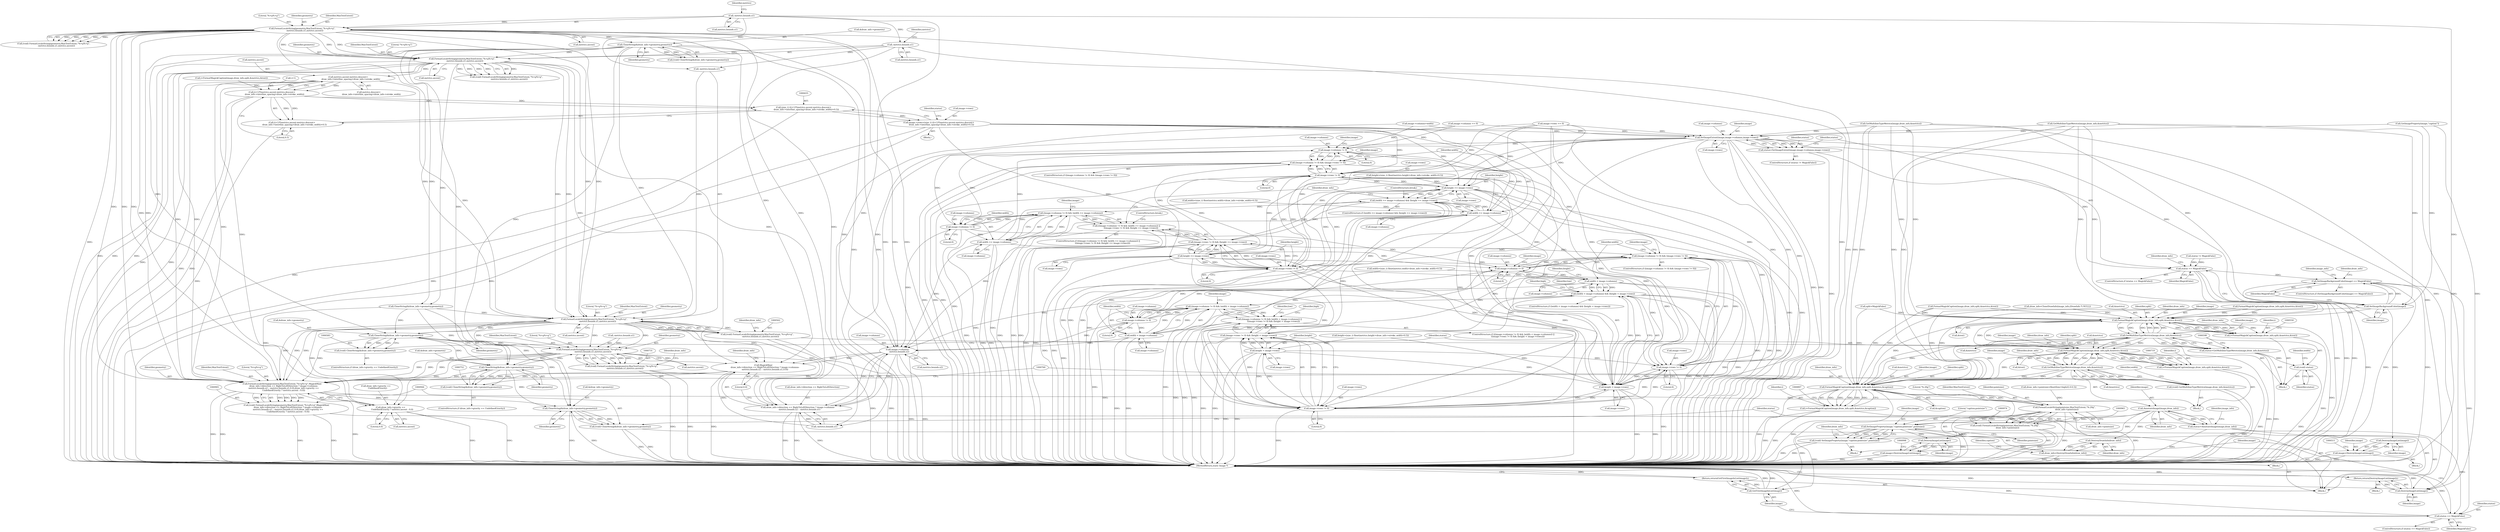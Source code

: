 digraph "0_ImageMagick_aeff00de228bc5a158c2a975ab47845d8a1db456@API" {
"1000441" [label="(Call,metrics.ascent-metrics.descent+\n        draw_info->interline_spacing+draw_info->stroke_width)"];
"1000396" [label="(Call,FormatLocaleString(geometry,MaxTextExtent,\"%+g%+g\",\n        -metrics.bounds.x1,metrics.ascent))"];
"1000326" [label="(Call,CloneString(&draw_info->geometry,geometry))"];
"1000305" [label="(Call,FormatLocaleString(geometry,MaxTextExtent,\"%+g%+g\",\n        -metrics.bounds.x1,metrics.ascent))"];
"1000309" [label="(Call,-metrics.bounds.x1)"];
"1000400" [label="(Call,-metrics.bounds.x1)"];
"1000437" [label="(Call,(i+1)*(metrics.ascent-metrics.descent+\n        draw_info->interline_spacing+draw_info->stroke_width))"];
"1000434" [label="(Call,(size_t) ((i+1)*(metrics.ascent-metrics.descent+\n        draw_info->interline_spacing+draw_info->stroke_width)+0.5))"];
"1000430" [label="(Call,image->rows=(size_t) ((i+1)*(metrics.ascent-metrics.descent+\n        draw_info->interline_spacing+draw_info->stroke_width)+0.5))"];
"1000463" [label="(Call,SetImageExtent(image,image->columns,image->rows))"];
"1000461" [label="(Call,status=SetImageExtent(image,image->columns,image->rows))"];
"1000472" [label="(Call,status == MagickFalse)"];
"1000490" [label="(Call,SetImageBackgroundColor(image) == MagickFalse)"];
"1000988" [label="(Call,status == MagickFalse)"];
"1000487" [label="(Call,DestroyImageList(image))"];
"1000486" [label="(Return,return(DestroyImageList(image));)"];
"1000491" [label="(Call,SetImageBackgroundColor(image))"];
"1000507" [label="(Call,DestroyImageList(image))"];
"1000505" [label="(Call,image=DestroyImageList(image))"];
"1000541" [label="(Call,FormatMagickCaption(image,draw_info,split,&metrics,&text))"];
"1000539" [label="(Call,i=FormatMagickCaption(image,draw_info,split,&metrics,&text))"];
"1000592" [label="(Call,GetMultilineTypeMetrics(image,draw_info,&metrics))"];
"1000590" [label="(Call,status=GetMultilineTypeMetrics(image,draw_info,&metrics))"];
"1000597" [label="(Call,(void) status)"];
"1000710" [label="(Call,FormatMagickCaption(image,draw_info,split,&metrics,&text))"];
"1000708" [label="(Call,i=FormatMagickCaption(image,draw_info,split,&metrics,&text))"];
"1000761" [label="(Call,GetMultilineTypeMetrics(image,draw_info,&metrics))"];
"1000759" [label="(Call,(void) GetMultilineTypeMetrics(image,draw_info,&metrics))"];
"1000888" [label="(Call,FormatMagickCaption(image,draw_info,split,&metrics,&caption))"];
"1000886" [label="(Call,i=FormatMagickCaption(image,draw_info,split,&metrics,&caption))"];
"1000953" [label="(Call,AnnotateImage(image,draw_info))"];
"1000951" [label="(Call,status=AnnotateImage(image,draw_info))"];
"1000975" [label="(Call,SetImageProperty(image,\"caption:pointsize\",pointsize))"];
"1000973" [label="(Call,(void) SetImageProperty(image,\"caption:pointsize\",pointsize))"];
"1000994" [label="(Call,DestroyImageList(image))"];
"1000992" [label="(Call,image=DestroyImageList(image))"];
"1001001" [label="(Call,GetFirstImageInList(image))"];
"1001000" [label="(Return,return(GetFirstImageInList(image));)"];
"1000981" [label="(Call,DestroyDrawInfo(draw_info))"];
"1000979" [label="(Call,draw_info=DestroyDrawInfo(draw_info))"];
"1000630" [label="(Call,image->columns != 0)"];
"1000629" [label="(Call,(image->columns != 0) && (image->rows != 0))"];
"1000795" [label="(Call,(image->columns != 0) && (image->rows != 0))"];
"1000643" [label="(Call,width >= image->columns)"];
"1000642" [label="(Call,(width >= image->columns) && (height >= image->rows))"];
"1000657" [label="(Call,(image->columns != 0) && (width >= image->columns))"];
"1000656" [label="(Call,((image->columns != 0) && (width >= image->columns)) ||\n              ((image->rows != 0) && (height >= image->rows)))"];
"1000668" [label="(Call,(image->rows != 0) && (height >= image->rows))"];
"1000796" [label="(Call,image->columns != 0)"];
"1000809" [label="(Call,width < image->columns)"];
"1000808" [label="(Call,(width < image->columns) && (height < image->rows))"];
"1000837" [label="(Call,(image->columns != 0) && (width < image->columns))"];
"1000836" [label="(Call,((image->columns != 0) && (width < image->columns)) ||\n              ((image->rows != 0) && (height < image->rows)))"];
"1000848" [label="(Call,(image->rows != 0) && (height < image->rows))"];
"1000917" [label="(Call,image->columns-\n     metrics.bounds.x2)"];
"1000910" [label="(Call,MagickMax(\n     draw_info->direction == RightToLeftDirection ? image->columns-\n     metrics.bounds.x2 : -metrics.bounds.x1,0.0))"];
"1000906" [label="(Call,FormatLocaleString(geometry,MaxTextExtent,\"%+g%+g\",MagickMax(\n     draw_info->direction == RightToLeftDirection ? image->columns-\n     metrics.bounds.x2 : -metrics.bounds.x1,0.0),draw_info->gravity ==\n     UndefinedGravity ? metrics.ascent : 0.0))"];
"1000904" [label="(Call,(void) FormatLocaleString(geometry,MaxTextExtent,\"%+g%+g\",MagickMax(\n     draw_info->direction == RightToLeftDirection ? image->columns-\n     metrics.bounds.x2 : -metrics.bounds.x1,0.0),draw_info->gravity ==\n     UndefinedGravity ? metrics.ascent : 0.0))"];
"1000945" [label="(Call,CloneString(&draw_info->geometry,geometry))"];
"1000943" [label="(Call,(void) CloneString(&draw_info->geometry,geometry))"];
"1000966" [label="(Call,FormatLocaleString(pointsize,MaxTextExtent,\"%.20g\",\n        draw_info->pointsize))"];
"1000964" [label="(Call,(void) FormatLocaleString(pointsize,MaxTextExtent,\"%.20g\",\n        draw_info->pointsize))"];
"1000911" [label="(Call,draw_info->direction == RightToLeftDirection ? image->columns-\n     metrics.bounds.x2 : -metrics.bounds.x1)"];
"1000838" [label="(Call,image->columns != 0)"];
"1000843" [label="(Call,width < image->columns)"];
"1000658" [label="(Call,image->columns != 0)"];
"1000663" [label="(Call,width >= image->columns)"];
"1000635" [label="(Call,image->rows != 0)"];
"1000648" [label="(Call,height >= image->rows)"];
"1000669" [label="(Call,image->rows != 0)"];
"1000674" [label="(Call,height >= image->rows)"];
"1000801" [label="(Call,image->rows != 0)"];
"1000814" [label="(Call,height < image->rows)"];
"1000849" [label="(Call,image->rows != 0)"];
"1000854" [label="(Call,height < image->rows)"];
"1000436" [label="(Call,(i+1)*(metrics.ascent-metrics.descent+\n        draw_info->interline_spacing+draw_info->stroke_width)+0.5)"];
"1000563" [label="(Call,FormatLocaleString(geometry,MaxTextExtent,\"%+g%+g\",\n          -metrics.bounds.x1,metrics.ascent))"];
"1000561" [label="(Call,(void) FormatLocaleString(geometry,MaxTextExtent,\"%+g%+g\",\n          -metrics.bounds.x1,metrics.ascent))"];
"1000584" [label="(Call,CloneString(&draw_info->geometry,geometry))"];
"1000582" [label="(Call,(void) CloneString(&draw_info->geometry,geometry))"];
"1000732" [label="(Call,FormatLocaleString(geometry,MaxTextExtent,\"%+g%+g\",\n          -metrics.bounds.x1,metrics.ascent))"];
"1000730" [label="(Call,(void) FormatLocaleString(geometry,MaxTextExtent,\"%+g%+g\",\n          -metrics.bounds.x1,metrics.ascent))"];
"1000753" [label="(Call,CloneString(&draw_info->geometry,geometry))"];
"1000751" [label="(Call,(void) CloneString(&draw_info->geometry,geometry))"];
"1000933" [label="(Call,draw_info->gravity ==\n     UndefinedGravity ? metrics.ascent : 0.0)"];
"1000334" [label="(Call,GetMultilineTypeMetrics(image,draw_info,&metrics))"];
"1000441" [label="(Call,metrics.ascent-metrics.descent+\n        draw_info->interline_spacing+draw_info->stroke_width)"];
"1000584" [label="(Call,CloneString(&draw_info->geometry,geometry))"];
"1000457" [label="(ControlStructure,if (status != MagickFalse))"];
"1000694" [label="(Block,)"];
"1000904" [label="(Call,(void) FormatLocaleString(geometry,MaxTextExtent,\"%+g%+g\",MagickMax(\n     draw_info->direction == RightToLeftDirection ? image->columns-\n     metrics.bounds.x2 : -metrics.bounds.x1,0.0),draw_info->gravity ==\n     UndefinedGravity ? metrics.ascent : 0.0))"];
"1000487" [label="(Call,DestroyImageList(image))"];
"1000660" [label="(Identifier,image)"];
"1000264" [label="(Call,split=MagickFalse)"];
"1000856" [label="(Call,image->rows)"];
"1000585" [label="(Call,&draw_info->geometry)"];
"1000631" [label="(Call,image->columns)"];
"1000670" [label="(Call,image->rows)"];
"1000597" [label="(Call,(void) status)"];
"1000436" [label="(Call,(i+1)*(metrics.ascent-metrics.descent+\n        draw_info->interline_spacing+draw_info->stroke_width)+0.5)"];
"1000976" [label="(Identifier,image)"];
"1000630" [label="(Call,image->columns != 0)"];
"1000891" [label="(Identifier,split)"];
"1000837" [label="(Call,(image->columns != 0) && (width < image->columns))"];
"1000943" [label="(Call,(void) CloneString(&draw_info->geometry,geometry))"];
"1000939" [label="(Call,metrics.ascent)"];
"1000836" [label="(Call,((image->columns != 0) && (width < image->columns)) ||\n              ((image->rows != 0) && (height < image->rows)))"];
"1000987" [label="(ControlStructure,if (status == MagickFalse))"];
"1000431" [label="(Call,image->rows)"];
"1000324" [label="(Call,(void) CloneString(&draw_info->geometry,geometry))"];
"1000975" [label="(Call,SetImageProperty(image,\"caption:pointsize\",pointsize))"];
"1000984" [label="(Identifier,caption)"];
"1000970" [label="(Call,draw_info->pointsize)"];
"1000911" [label="(Call,draw_info->direction == RightToLeftDirection ? image->columns-\n     metrics.bounds.x2 : -metrics.bounds.x1)"];
"1000734" [label="(Identifier,MaxTextExtent)"];
"1000979" [label="(Call,draw_info=DestroyDrawInfo(draw_info))"];
"1000758" [label="(Identifier,geometry)"];
"1000889" [label="(Identifier,image)"];
"1000934" [label="(Call,draw_info->gravity ==\n     UndefinedGravity)"];
"1000814" [label="(Call,height < image->rows)"];
"1000645" [label="(Call,image->columns)"];
"1000315" [label="(Call,metrics.ascent)"];
"1000907" [label="(Identifier,geometry)"];
"1000797" [label="(Call,image->columns)"];
"1000582" [label="(Call,(void) CloneString(&draw_info->geometry,geometry))"];
"1000992" [label="(Call,image=DestroyImageList(image))"];
"1000458" [label="(Call,status != MagickFalse)"];
"1000659" [label="(Call,image->columns)"];
"1000107" [label="(Block,)"];
"1000906" [label="(Call,FormatLocaleString(geometry,MaxTextExtent,\"%+g%+g\",MagickMax(\n     draw_info->direction == RightToLeftDirection ? image->columns-\n     metrics.bounds.x2 : -metrics.bounds.x1,0.0),draw_info->gravity ==\n     UndefinedGravity ? metrics.ascent : 0.0))"];
"1000225" [label="(Call,GetImageProperty(image,\"caption\"))"];
"1000493" [label="(Identifier,MagickFalse)"];
"1000840" [label="(Identifier,image)"];
"1000331" [label="(Identifier,geometry)"];
"1000397" [label="(Identifier,geometry)"];
"1000656" [label="(Call,((image->columns != 0) && (width >= image->columns)) ||\n              ((image->rows != 0) && (height >= image->rows)))"];
"1000674" [label="(Call,height >= image->rows)"];
"1000955" [label="(Identifier,draw_info)"];
"1000489" [label="(ControlStructure,if (SetImageBackgroundColor(image) == MagickFalse))"];
"1000820" [label="(Identifier,low)"];
"1000936" [label="(Identifier,draw_info)"];
"1000664" [label="(Identifier,width)"];
"1000657" [label="(Call,(image->columns != 0) && (width >= image->columns))"];
"1000761" [label="(Call,GetMultilineTypeMetrics(image,draw_info,&metrics))"];
"1000590" [label="(Call,status=GetMultilineTypeMetrics(image,draw_info,&metrics))"];
"1000966" [label="(Call,FormatLocaleString(pointsize,MaxTextExtent,\"%.20g\",\n        draw_info->pointsize))"];
"1000643" [label="(Call,width >= image->columns)"];
"1000635" [label="(Call,image->rows != 0)"];
"1000567" [label="(Call,-metrics.bounds.x1)"];
"1000601" [label="(Identifier,width)"];
"1000843" [label="(Call,width < image->columns)"];
"1000982" [label="(Identifier,draw_info)"];
"1000766" [label="(Call,width=(size_t) floor(metrics.width+draw_info->stroke_width+0.5))"];
"1000732" [label="(Call,FormatLocaleString(geometry,MaxTextExtent,\"%+g%+g\",\n          -metrics.bounds.x1,metrics.ascent))"];
"1000306" [label="(Identifier,geometry)"];
"1000912" [label="(Call,draw_info->direction == RightToLeftDirection)"];
"1000663" [label="(Call,width >= image->columns)"];
"1000491" [label="(Call,SetImageBackgroundColor(image))"];
"1000675" [label="(Identifier,height)"];
"1000742" [label="(Call,metrics.ascent)"];
"1000803" [label="(Identifier,image)"];
"1000534" [label="(Block,)"];
"1000796" [label="(Call,image->columns != 0)"];
"1000801" [label="(Call,image->rows != 0)"];
"1000658" [label="(Call,image->columns != 0)"];
"1000713" [label="(Identifier,split)"];
"1000851" [label="(Identifier,image)"];
"1000794" [label="(ControlStructure,if ((image->columns != 0) && (image->rows != 0)))"];
"1000374" [label="(Call,FormatMagickCaption(image,draw_info,split,&metrics,&text))"];
"1000545" [label="(Call,&metrics)"];
"1000477" [label="(Identifier,draw_info)"];
"1000748" [label="(Identifier,draw_info)"];
"1000973" [label="(Call,(void) SetImageProperty(image,\"caption:pointsize\",pointsize))"];
"1000518" [label="(Identifier,image_info)"];
"1000855" [label="(Identifier,height)"];
"1000544" [label="(Identifier,split)"];
"1000394" [label="(Call,(void) FormatLocaleString(geometry,MaxTextExtent,\"%+g%+g\",\n        -metrics.bounds.x1,metrics.ascent))"];
"1000398" [label="(Identifier,MaxTextExtent)"];
"1000283" [label="(Call,FormatMagickCaption(image,draw_info,split,&metrics,&text))"];
"1000981" [label="(Call,DestroyDrawInfo(draw_info))"];
"1000952" [label="(Identifier,status)"];
"1000637" [label="(Identifier,image)"];
"1000401" [label="(Call,metrics.bounds.x1)"];
"1000662" [label="(Literal,0)"];
"1000589" [label="(Identifier,geometry)"];
"1000969" [label="(Literal,\"%.20g\")"];
"1000989" [label="(Identifier,status)"];
"1000709" [label="(Identifier,i)"];
"1000807" [label="(ControlStructure,if ((width < image->columns) && (height < image->rows)))"];
"1000842" [label="(Literal,0)"];
"1000641" [label="(ControlStructure,if ((width >= image->columns) && (height >= image->rows)))"];
"1000471" [label="(ControlStructure,if (status == MagickFalse))"];
"1000754" [label="(Call,&draw_info->geometry)"];
"1000486" [label="(Return,return(DestroyImageList(image));)"];
"1000808" [label="(Call,(width < image->columns) && (height < image->rows))"];
"1000995" [label="(Identifier,image)"];
"1000839" [label="(Call,image->columns)"];
"1000671" [label="(Identifier,image)"];
"1000507" [label="(Call,DestroyImageList(image))"];
"1000547" [label="(Call,&text)"];
"1000472" [label="(Call,status == MagickFalse)"];
"1000868" [label="(Identifier,high)"];
"1000673" [label="(Literal,0)"];
"1000991" [label="(Block,)"];
"1000465" [label="(Call,image->columns)"];
"1000850" [label="(Call,image->rows)"];
"1000714" [label="(Call,&metrics)"];
"1000942" [label="(Literal,0.0)"];
"1000890" [label="(Identifier,draw_info)"];
"1000649" [label="(Identifier,height)"];
"1000305" [label="(Call,FormatLocaleString(geometry,MaxTextExtent,\"%+g%+g\",\n        -metrics.bounds.x1,metrics.ascent))"];
"1000665" [label="(Call,image->columns)"];
"1000445" [label="(Call,metrics.descent+\n        draw_info->interline_spacing+draw_info->stroke_width)"];
"1000894" [label="(Call,&caption)"];
"1000353" [label="(Call,image->columns=width)"];
"1000464" [label="(Identifier,image)"];
"1000642" [label="(Call,(width >= image->columns) && (height >= image->rows))"];
"1000962" [label="(Block,)"];
"1000271" [label="(Call,image->columns == 0)"];
"1000669" [label="(Call,image->rows != 0)"];
"1000594" [label="(Identifier,draw_info)"];
"1000310" [label="(Call,metrics.bounds.x1)"];
"1001003" [label="(MethodReturn,static Image *)"];
"1000473" [label="(Identifier,status)"];
"1000463" [label="(Call,SetImageExtent(image,image->columns,image->rows))"];
"1000494" [label="(Block,)"];
"1000953" [label="(Call,AnnotateImage(image,draw_info))"];
"1000468" [label="(Call,image->rows)"];
"1000795" [label="(Call,(image->columns != 0) && (image->rows != 0))"];
"1000918" [label="(Call,image->columns)"];
"1000946" [label="(Call,&draw_info->geometry)"];
"1000648" [label="(Call,height >= image->rows)"];
"1000599" [label="(Identifier,status)"];
"1000835" [label="(ControlStructure,if (((image->columns != 0) && (width < image->columns)) ||\n              ((image->rows != 0) && (height < image->rows))))"];
"1000968" [label="(Identifier,MaxTextExtent)"];
"1000816" [label="(Call,image->rows)"];
"1000307" [label="(Identifier,MaxTextExtent)"];
"1000591" [label="(Identifier,status)"];
"1000815" [label="(Identifier,height)"];
"1000860" [label="(Identifier,low)"];
"1000967" [label="(Identifier,pointsize)"];
"1000751" [label="(Call,(void) CloneString(&draw_info->geometry,geometry))"];
"1000805" [label="(Literal,0)"];
"1000759" [label="(Call,(void) GetMultilineTypeMetrics(image,draw_info,&metrics))"];
"1000988" [label="(Call,status == MagickFalse)"];
"1000629" [label="(Call,(image->columns != 0) && (image->rows != 0))"];
"1000639" [label="(Literal,0)"];
"1000951" [label="(Call,status=AnnotateImage(image,draw_info))"];
"1000434" [label="(Call,(size_t) ((i+1)*(metrics.ascent-metrics.descent+\n        draw_info->interline_spacing+draw_info->stroke_width)+0.5))"];
"1000326" [label="(Call,CloneString(&draw_info->geometry,geometry))"];
"1000540" [label="(Identifier,i)"];
"1000576" [label="(ControlStructure,if (draw_info->gravity == UndefinedGravity))"];
"1000888" [label="(Call,FormatMagickCaption(image,draw_info,split,&metrics,&caption))"];
"1000303" [label="(Call,(void) FormatLocaleString(geometry,MaxTextExtent,\"%+g%+g\",\n        -metrics.bounds.x1,metrics.ascent))"];
"1000710" [label="(Call,FormatMagickCaption(image,draw_info,split,&metrics,&text))"];
"1000809" [label="(Call,width < image->columns)"];
"1000964" [label="(Call,(void) FormatLocaleString(pointsize,MaxTextExtent,\"%.20g\",\n        draw_info->pointsize))"];
"1000735" [label="(Literal,\"%+g%+g\")"];
"1000802" [label="(Call,image->rows)"];
"1000595" [label="(Call,&metrics)"];
"1000539" [label="(Call,i=FormatMagickCaption(image,draw_info,split,&metrics,&text))"];
"1000736" [label="(Call,-metrics.bounds.x1)"];
"1001000" [label="(Return,return(GetFirstImageInList(image));)"];
"1000308" [label="(Literal,\"%+g%+g\")"];
"1000456" [label="(Literal,0.5)"];
"1000475" [label="(Block,)"];
"1000853" [label="(Literal,0)"];
"1000474" [label="(Identifier,MagickFalse)"];
"1000753" [label="(Call,CloneString(&draw_info->geometry,geometry))"];
"1000854" [label="(Call,height < image->rows)"];
"1000430" [label="(Call,image->rows=(size_t) ((i+1)*(metrics.ascent-metrics.descent+\n        draw_info->interline_spacing+draw_info->stroke_width)+0.5))"];
"1000417" [label="(Call,CloneString(&draw_info->geometry,geometry))"];
"1000506" [label="(Identifier,image)"];
"1000372" [label="(Call,i=FormatMagickCaption(image,draw_info,split,&metrics,&text))"];
"1000327" [label="(Call,&draw_info->geometry)"];
"1000592" [label="(Call,GetMultilineTypeMetrics(image,draw_info,&metrics))"];
"1000425" [label="(Call,GetMultilineTypeMetrics(image,draw_info,&metrics))"];
"1000628" [label="(ControlStructure,if ((image->columns != 0) && (image->rows != 0)))"];
"1000492" [label="(Identifier,image)"];
"1001001" [label="(Call,GetFirstImageInList(image))"];
"1000978" [label="(Identifier,pointsize)"];
"1000977" [label="(Literal,\"caption:pointsize\")"];
"1000848" [label="(Call,(image->rows != 0) && (height < image->rows))"];
"1000650" [label="(Call,image->rows)"];
"1000396" [label="(Call,FormatLocaleString(geometry,MaxTextExtent,\"%+g%+g\",\n        -metrics.bounds.x1,metrics.ascent))"];
"1000733" [label="(Identifier,geometry)"];
"1000708" [label="(Call,i=FormatMagickCaption(image,draw_info,split,&metrics,&text))"];
"1000644" [label="(Identifier,width)"];
"1000561" [label="(Call,(void) FormatLocaleString(geometry,MaxTextExtent,\"%+g%+g\",\n          -metrics.bounds.x1,metrics.ascent))"];
"1000459" [label="(Identifier,status)"];
"1000316" [label="(Identifier,metrics)"];
"1000505" [label="(Call,image=DestroyImageList(image))"];
"1000711" [label="(Identifier,image)"];
"1000543" [label="(Identifier,draw_info)"];
"1000762" [label="(Identifier,image)"];
"1000994" [label="(Call,DestroyImageList(image))"];
"1000573" [label="(Call,metrics.ascent)"];
"1000745" [label="(ControlStructure,if (draw_info->gravity == UndefinedGravity))"];
"1000406" [label="(Call,metrics.ascent)"];
"1000886" [label="(Call,i=FormatMagickCaption(image,draw_info,split,&metrics,&caption))"];
"1000676" [label="(Call,image->rows)"];
"1000926" [label="(Call,-metrics.bounds.x1)"];
"1000438" [label="(Call,i+1)"];
"1000933" [label="(Call,draw_info->gravity ==\n     UndefinedGravity ? metrics.ascent : 0.0)"];
"1000945" [label="(Call,CloneString(&draw_info->geometry,geometry))"];
"1000849" [label="(Call,image->rows != 0)"];
"1000359" [label="(Call,image->rows == 0)"];
"1000764" [label="(Call,&metrics)"];
"1000959" [label="(Identifier,image_info)"];
"1000668" [label="(Call,(image->rows != 0) && (height >= image->rows))"];
"1000636" [label="(Call,image->rows)"];
"1000634" [label="(Literal,0)"];
"1000563" [label="(Call,FormatLocaleString(geometry,MaxTextExtent,\"%+g%+g\",\n          -metrics.bounds.x1,metrics.ascent))"];
"1000531" [label="(Identifier,draw_info)"];
"1000767" [label="(Identifier,width)"];
"1000874" [label="(Call,draw_info->pointsize=floor((low+high)/2.0-0.5))"];
"1000400" [label="(Call,-metrics.bounds.x1)"];
"1000462" [label="(Identifier,status)"];
"1000811" [label="(Call,image->columns)"];
"1000437" [label="(Call,(i+1)*(metrics.ascent-metrics.descent+\n        draw_info->interline_spacing+draw_info->stroke_width))"];
"1000910" [label="(Call,MagickMax(\n     draw_info->direction == RightToLeftDirection ? image->columns-\n     metrics.bounds.x2 : -metrics.bounds.x1,0.0))"];
"1000800" [label="(Literal,0)"];
"1000921" [label="(Call,metrics.bounds.x2)"];
"1000488" [label="(Identifier,image)"];
"1000838" [label="(Call,image->columns != 0)"];
"1000845" [label="(Call,image->columns)"];
"1000730" [label="(Call,(void) FormatLocaleString(geometry,MaxTextExtent,\"%+g%+g\",\n          -metrics.bounds.x1,metrics.ascent))"];
"1000712" [label="(Identifier,draw_info)"];
"1000364" [label="(Block,)"];
"1000810" [label="(Identifier,width)"];
"1000780" [label="(Call,height=(size_t) floor(metrics.height+draw_info->stroke_width+0.5))"];
"1000461" [label="(Call,status=SetImageExtent(image,image->columns,image->rows))"];
"1000887" [label="(Identifier,i)"];
"1000980" [label="(Identifier,draw_info)"];
"1000566" [label="(Literal,\"%+g%+g\")"];
"1000399" [label="(Literal,\"%+g%+g\")"];
"1000653" [label="(ControlStructure,break;)"];
"1000917" [label="(Call,image->columns-\n     metrics.bounds.x2)"];
"1000541" [label="(Call,FormatMagickCaption(image,draw_info,split,&metrics,&text))"];
"1000565" [label="(Identifier,MaxTextExtent)"];
"1000593" [label="(Identifier,image)"];
"1000614" [label="(Call,height=(size_t) floor(metrics.height+draw_info->stroke_width+0.5))"];
"1000564" [label="(Identifier,geometry)"];
"1000442" [label="(Call,metrics.ascent)"];
"1000496" [label="(Identifier,draw_info)"];
"1000542" [label="(Identifier,image)"];
"1000655" [label="(ControlStructure,if (((image->columns != 0) && (width >= image->columns)) ||\n              ((image->rows != 0) && (height >= image->rows))))"];
"1000763" [label="(Identifier,draw_info)"];
"1000407" [label="(Identifier,metrics)"];
"1000844" [label="(Identifier,width)"];
"1000579" [label="(Identifier,draw_info)"];
"1000908" [label="(Identifier,MaxTextExtent)"];
"1000490" [label="(Call,SetImageBackgroundColor(image) == MagickFalse)"];
"1000993" [label="(Identifier,image)"];
"1000228" [label="(Call,draw_info=CloneDrawInfo(image_info,(DrawInfo *) NULL))"];
"1001002" [label="(Identifier,image)"];
"1000990" [label="(Identifier,MagickFalse)"];
"1000892" [label="(Call,&metrics)"];
"1000828" [label="(Identifier,high)"];
"1000932" [label="(Literal,0.0)"];
"1000909" [label="(Literal,\"%+g%+g\")"];
"1000954" [label="(Identifier,image)"];
"1000950" [label="(Identifier,geometry)"];
"1000508" [label="(Identifier,image)"];
"1000600" [label="(Call,width=(size_t) floor(metrics.width+draw_info->stroke_width+0.5))"];
"1000716" [label="(Call,&text)"];
"1000679" [label="(ControlStructure,break;)"];
"1000309" [label="(Call,-metrics.bounds.x1)"];
"1000441" -> "1000437"  [label="AST: "];
"1000441" -> "1000445"  [label="CFG: "];
"1000442" -> "1000441"  [label="AST: "];
"1000445" -> "1000441"  [label="AST: "];
"1000437" -> "1000441"  [label="CFG: "];
"1000441" -> "1001003"  [label="DDG: "];
"1000441" -> "1001003"  [label="DDG: "];
"1000441" -> "1000437"  [label="DDG: "];
"1000441" -> "1000437"  [label="DDG: "];
"1000396" -> "1000441"  [label="DDG: "];
"1000441" -> "1000563"  [label="DDG: "];
"1000441" -> "1000906"  [label="DDG: "];
"1000441" -> "1000933"  [label="DDG: "];
"1000396" -> "1000394"  [label="AST: "];
"1000396" -> "1000406"  [label="CFG: "];
"1000397" -> "1000396"  [label="AST: "];
"1000398" -> "1000396"  [label="AST: "];
"1000399" -> "1000396"  [label="AST: "];
"1000400" -> "1000396"  [label="AST: "];
"1000406" -> "1000396"  [label="AST: "];
"1000394" -> "1000396"  [label="CFG: "];
"1000396" -> "1001003"  [label="DDG: "];
"1000396" -> "1001003"  [label="DDG: "];
"1000396" -> "1001003"  [label="DDG: "];
"1000396" -> "1000394"  [label="DDG: "];
"1000396" -> "1000394"  [label="DDG: "];
"1000396" -> "1000394"  [label="DDG: "];
"1000396" -> "1000394"  [label="DDG: "];
"1000396" -> "1000394"  [label="DDG: "];
"1000326" -> "1000396"  [label="DDG: "];
"1000305" -> "1000396"  [label="DDG: "];
"1000305" -> "1000396"  [label="DDG: "];
"1000305" -> "1000396"  [label="DDG: "];
"1000400" -> "1000396"  [label="DDG: "];
"1000396" -> "1000417"  [label="DDG: "];
"1000396" -> "1000563"  [label="DDG: "];
"1000396" -> "1000563"  [label="DDG: "];
"1000396" -> "1000906"  [label="DDG: "];
"1000396" -> "1000906"  [label="DDG: "];
"1000396" -> "1000910"  [label="DDG: "];
"1000396" -> "1000911"  [label="DDG: "];
"1000326" -> "1000324"  [label="AST: "];
"1000326" -> "1000331"  [label="CFG: "];
"1000327" -> "1000326"  [label="AST: "];
"1000331" -> "1000326"  [label="AST: "];
"1000324" -> "1000326"  [label="CFG: "];
"1000326" -> "1001003"  [label="DDG: "];
"1000326" -> "1001003"  [label="DDG: "];
"1000326" -> "1000324"  [label="DDG: "];
"1000326" -> "1000324"  [label="DDG: "];
"1000305" -> "1000326"  [label="DDG: "];
"1000326" -> "1000417"  [label="DDG: "];
"1000326" -> "1000563"  [label="DDG: "];
"1000326" -> "1000584"  [label="DDG: "];
"1000326" -> "1000753"  [label="DDG: "];
"1000326" -> "1000906"  [label="DDG: "];
"1000326" -> "1000945"  [label="DDG: "];
"1000305" -> "1000303"  [label="AST: "];
"1000305" -> "1000315"  [label="CFG: "];
"1000306" -> "1000305"  [label="AST: "];
"1000307" -> "1000305"  [label="AST: "];
"1000308" -> "1000305"  [label="AST: "];
"1000309" -> "1000305"  [label="AST: "];
"1000315" -> "1000305"  [label="AST: "];
"1000303" -> "1000305"  [label="CFG: "];
"1000305" -> "1001003"  [label="DDG: "];
"1000305" -> "1001003"  [label="DDG: "];
"1000305" -> "1001003"  [label="DDG: "];
"1000305" -> "1001003"  [label="DDG: "];
"1000305" -> "1000303"  [label="DDG: "];
"1000305" -> "1000303"  [label="DDG: "];
"1000305" -> "1000303"  [label="DDG: "];
"1000305" -> "1000303"  [label="DDG: "];
"1000305" -> "1000303"  [label="DDG: "];
"1000309" -> "1000305"  [label="DDG: "];
"1000305" -> "1000563"  [label="DDG: "];
"1000305" -> "1000563"  [label="DDG: "];
"1000305" -> "1000563"  [label="DDG: "];
"1000305" -> "1000906"  [label="DDG: "];
"1000305" -> "1000906"  [label="DDG: "];
"1000305" -> "1000906"  [label="DDG: "];
"1000305" -> "1000910"  [label="DDG: "];
"1000305" -> "1000911"  [label="DDG: "];
"1000305" -> "1000933"  [label="DDG: "];
"1000309" -> "1000310"  [label="CFG: "];
"1000310" -> "1000309"  [label="AST: "];
"1000316" -> "1000309"  [label="CFG: "];
"1000309" -> "1001003"  [label="DDG: "];
"1000309" -> "1000400"  [label="DDG: "];
"1000309" -> "1000567"  [label="DDG: "];
"1000309" -> "1000926"  [label="DDG: "];
"1000400" -> "1000401"  [label="CFG: "];
"1000401" -> "1000400"  [label="AST: "];
"1000407" -> "1000400"  [label="CFG: "];
"1000400" -> "1001003"  [label="DDG: "];
"1000400" -> "1000567"  [label="DDG: "];
"1000400" -> "1000926"  [label="DDG: "];
"1000437" -> "1000436"  [label="AST: "];
"1000438" -> "1000437"  [label="AST: "];
"1000456" -> "1000437"  [label="CFG: "];
"1000437" -> "1001003"  [label="DDG: "];
"1000437" -> "1001003"  [label="DDG: "];
"1000437" -> "1000434"  [label="DDG: "];
"1000437" -> "1000434"  [label="DDG: "];
"1000437" -> "1000436"  [label="DDG: "];
"1000437" -> "1000436"  [label="DDG: "];
"1000372" -> "1000437"  [label="DDG: "];
"1000434" -> "1000430"  [label="AST: "];
"1000434" -> "1000436"  [label="CFG: "];
"1000435" -> "1000434"  [label="AST: "];
"1000436" -> "1000434"  [label="AST: "];
"1000430" -> "1000434"  [label="CFG: "];
"1000434" -> "1001003"  [label="DDG: "];
"1000434" -> "1000430"  [label="DDG: "];
"1000430" -> "1000364"  [label="AST: "];
"1000431" -> "1000430"  [label="AST: "];
"1000459" -> "1000430"  [label="CFG: "];
"1000430" -> "1001003"  [label="DDG: "];
"1000430" -> "1001003"  [label="DDG: "];
"1000430" -> "1000463"  [label="DDG: "];
"1000430" -> "1000635"  [label="DDG: "];
"1000430" -> "1000648"  [label="DDG: "];
"1000430" -> "1000669"  [label="DDG: "];
"1000430" -> "1000801"  [label="DDG: "];
"1000430" -> "1000814"  [label="DDG: "];
"1000430" -> "1000849"  [label="DDG: "];
"1000463" -> "1000461"  [label="AST: "];
"1000463" -> "1000468"  [label="CFG: "];
"1000464" -> "1000463"  [label="AST: "];
"1000465" -> "1000463"  [label="AST: "];
"1000468" -> "1000463"  [label="AST: "];
"1000461" -> "1000463"  [label="CFG: "];
"1000463" -> "1001003"  [label="DDG: "];
"1000463" -> "1001003"  [label="DDG: "];
"1000463" -> "1000461"  [label="DDG: "];
"1000463" -> "1000461"  [label="DDG: "];
"1000463" -> "1000461"  [label="DDG: "];
"1000225" -> "1000463"  [label="DDG: "];
"1000425" -> "1000463"  [label="DDG: "];
"1000334" -> "1000463"  [label="DDG: "];
"1000353" -> "1000463"  [label="DDG: "];
"1000271" -> "1000463"  [label="DDG: "];
"1000359" -> "1000463"  [label="DDG: "];
"1000463" -> "1000487"  [label="DDG: "];
"1000463" -> "1000491"  [label="DDG: "];
"1000463" -> "1000630"  [label="DDG: "];
"1000463" -> "1000635"  [label="DDG: "];
"1000463" -> "1000648"  [label="DDG: "];
"1000463" -> "1000669"  [label="DDG: "];
"1000463" -> "1000801"  [label="DDG: "];
"1000463" -> "1000814"  [label="DDG: "];
"1000463" -> "1000849"  [label="DDG: "];
"1000463" -> "1000917"  [label="DDG: "];
"1000461" -> "1000457"  [label="AST: "];
"1000462" -> "1000461"  [label="AST: "];
"1000473" -> "1000461"  [label="CFG: "];
"1000461" -> "1001003"  [label="DDG: "];
"1000461" -> "1000472"  [label="DDG: "];
"1000472" -> "1000471"  [label="AST: "];
"1000472" -> "1000474"  [label="CFG: "];
"1000473" -> "1000472"  [label="AST: "];
"1000474" -> "1000472"  [label="AST: "];
"1000477" -> "1000472"  [label="CFG: "];
"1000492" -> "1000472"  [label="CFG: "];
"1000472" -> "1001003"  [label="DDG: "];
"1000472" -> "1001003"  [label="DDG: "];
"1000472" -> "1001003"  [label="DDG: "];
"1000458" -> "1000472"  [label="DDG: "];
"1000458" -> "1000472"  [label="DDG: "];
"1000472" -> "1000490"  [label="DDG: "];
"1000490" -> "1000489"  [label="AST: "];
"1000490" -> "1000493"  [label="CFG: "];
"1000491" -> "1000490"  [label="AST: "];
"1000493" -> "1000490"  [label="AST: "];
"1000496" -> "1000490"  [label="CFG: "];
"1000518" -> "1000490"  [label="CFG: "];
"1000490" -> "1001003"  [label="DDG: "];
"1000490" -> "1001003"  [label="DDG: "];
"1000490" -> "1001003"  [label="DDG: "];
"1000491" -> "1000490"  [label="DDG: "];
"1000490" -> "1000988"  [label="DDG: "];
"1000988" -> "1000987"  [label="AST: "];
"1000988" -> "1000990"  [label="CFG: "];
"1000989" -> "1000988"  [label="AST: "];
"1000990" -> "1000988"  [label="AST: "];
"1000993" -> "1000988"  [label="CFG: "];
"1001002" -> "1000988"  [label="CFG: "];
"1000988" -> "1001003"  [label="DDG: "];
"1000988" -> "1001003"  [label="DDG: "];
"1000988" -> "1001003"  [label="DDG: "];
"1000951" -> "1000988"  [label="DDG: "];
"1000487" -> "1000486"  [label="AST: "];
"1000487" -> "1000488"  [label="CFG: "];
"1000488" -> "1000487"  [label="AST: "];
"1000486" -> "1000487"  [label="CFG: "];
"1000487" -> "1001003"  [label="DDG: "];
"1000487" -> "1001003"  [label="DDG: "];
"1000487" -> "1000486"  [label="DDG: "];
"1000225" -> "1000487"  [label="DDG: "];
"1000425" -> "1000487"  [label="DDG: "];
"1000334" -> "1000487"  [label="DDG: "];
"1000486" -> "1000475"  [label="AST: "];
"1001003" -> "1000486"  [label="CFG: "];
"1000486" -> "1001003"  [label="DDG: "];
"1000491" -> "1000492"  [label="CFG: "];
"1000492" -> "1000491"  [label="AST: "];
"1000493" -> "1000491"  [label="CFG: "];
"1000225" -> "1000491"  [label="DDG: "];
"1000425" -> "1000491"  [label="DDG: "];
"1000334" -> "1000491"  [label="DDG: "];
"1000491" -> "1000507"  [label="DDG: "];
"1000491" -> "1000541"  [label="DDG: "];
"1000491" -> "1000888"  [label="DDG: "];
"1000507" -> "1000505"  [label="AST: "];
"1000507" -> "1000508"  [label="CFG: "];
"1000508" -> "1000507"  [label="AST: "];
"1000505" -> "1000507"  [label="CFG: "];
"1000507" -> "1000505"  [label="DDG: "];
"1000505" -> "1000494"  [label="AST: "];
"1000506" -> "1000505"  [label="AST: "];
"1000511" -> "1000505"  [label="CFG: "];
"1000505" -> "1001003"  [label="DDG: "];
"1000505" -> "1001003"  [label="DDG: "];
"1000541" -> "1000539"  [label="AST: "];
"1000541" -> "1000547"  [label="CFG: "];
"1000542" -> "1000541"  [label="AST: "];
"1000543" -> "1000541"  [label="AST: "];
"1000544" -> "1000541"  [label="AST: "];
"1000545" -> "1000541"  [label="AST: "];
"1000547" -> "1000541"  [label="AST: "];
"1000539" -> "1000541"  [label="CFG: "];
"1000541" -> "1001003"  [label="DDG: "];
"1000541" -> "1000539"  [label="DDG: "];
"1000541" -> "1000539"  [label="DDG: "];
"1000541" -> "1000539"  [label="DDG: "];
"1000541" -> "1000539"  [label="DDG: "];
"1000541" -> "1000539"  [label="DDG: "];
"1000592" -> "1000541"  [label="DDG: "];
"1000592" -> "1000541"  [label="DDG: "];
"1000592" -> "1000541"  [label="DDG: "];
"1000334" -> "1000541"  [label="DDG: "];
"1000334" -> "1000541"  [label="DDG: "];
"1000425" -> "1000541"  [label="DDG: "];
"1000425" -> "1000541"  [label="DDG: "];
"1000228" -> "1000541"  [label="DDG: "];
"1000283" -> "1000541"  [label="DDG: "];
"1000283" -> "1000541"  [label="DDG: "];
"1000374" -> "1000541"  [label="DDG: "];
"1000374" -> "1000541"  [label="DDG: "];
"1000264" -> "1000541"  [label="DDG: "];
"1000541" -> "1000592"  [label="DDG: "];
"1000541" -> "1000592"  [label="DDG: "];
"1000541" -> "1000592"  [label="DDG: "];
"1000541" -> "1000710"  [label="DDG: "];
"1000541" -> "1000710"  [label="DDG: "];
"1000541" -> "1000888"  [label="DDG: "];
"1000539" -> "1000534"  [label="AST: "];
"1000540" -> "1000539"  [label="AST: "];
"1000550" -> "1000539"  [label="CFG: "];
"1000539" -> "1001003"  [label="DDG: "];
"1000592" -> "1000590"  [label="AST: "];
"1000592" -> "1000595"  [label="CFG: "];
"1000593" -> "1000592"  [label="AST: "];
"1000594" -> "1000592"  [label="AST: "];
"1000595" -> "1000592"  [label="AST: "];
"1000590" -> "1000592"  [label="CFG: "];
"1000592" -> "1000590"  [label="DDG: "];
"1000592" -> "1000590"  [label="DDG: "];
"1000592" -> "1000590"  [label="DDG: "];
"1000592" -> "1000710"  [label="DDG: "];
"1000592" -> "1000710"  [label="DDG: "];
"1000592" -> "1000710"  [label="DDG: "];
"1000592" -> "1000888"  [label="DDG: "];
"1000592" -> "1000888"  [label="DDG: "];
"1000592" -> "1000888"  [label="DDG: "];
"1000590" -> "1000534"  [label="AST: "];
"1000591" -> "1000590"  [label="AST: "];
"1000598" -> "1000590"  [label="CFG: "];
"1000590" -> "1001003"  [label="DDG: "];
"1000590" -> "1000597"  [label="DDG: "];
"1000597" -> "1000534"  [label="AST: "];
"1000597" -> "1000599"  [label="CFG: "];
"1000598" -> "1000597"  [label="AST: "];
"1000599" -> "1000597"  [label="AST: "];
"1000601" -> "1000597"  [label="CFG: "];
"1000597" -> "1001003"  [label="DDG: "];
"1000710" -> "1000708"  [label="AST: "];
"1000710" -> "1000716"  [label="CFG: "];
"1000711" -> "1000710"  [label="AST: "];
"1000712" -> "1000710"  [label="AST: "];
"1000713" -> "1000710"  [label="AST: "];
"1000714" -> "1000710"  [label="AST: "];
"1000716" -> "1000710"  [label="AST: "];
"1000708" -> "1000710"  [label="CFG: "];
"1000710" -> "1001003"  [label="DDG: "];
"1000710" -> "1000708"  [label="DDG: "];
"1000710" -> "1000708"  [label="DDG: "];
"1000710" -> "1000708"  [label="DDG: "];
"1000710" -> "1000708"  [label="DDG: "];
"1000710" -> "1000708"  [label="DDG: "];
"1000761" -> "1000710"  [label="DDG: "];
"1000761" -> "1000710"  [label="DDG: "];
"1000761" -> "1000710"  [label="DDG: "];
"1000710" -> "1000761"  [label="DDG: "];
"1000710" -> "1000761"  [label="DDG: "];
"1000710" -> "1000761"  [label="DDG: "];
"1000710" -> "1000888"  [label="DDG: "];
"1000708" -> "1000694"  [label="AST: "];
"1000709" -> "1000708"  [label="AST: "];
"1000719" -> "1000708"  [label="CFG: "];
"1000708" -> "1001003"  [label="DDG: "];
"1000761" -> "1000759"  [label="AST: "];
"1000761" -> "1000764"  [label="CFG: "];
"1000762" -> "1000761"  [label="AST: "];
"1000763" -> "1000761"  [label="AST: "];
"1000764" -> "1000761"  [label="AST: "];
"1000759" -> "1000761"  [label="CFG: "];
"1000761" -> "1000759"  [label="DDG: "];
"1000761" -> "1000759"  [label="DDG: "];
"1000761" -> "1000759"  [label="DDG: "];
"1000761" -> "1000888"  [label="DDG: "];
"1000761" -> "1000888"  [label="DDG: "];
"1000761" -> "1000888"  [label="DDG: "];
"1000759" -> "1000694"  [label="AST: "];
"1000760" -> "1000759"  [label="AST: "];
"1000767" -> "1000759"  [label="CFG: "];
"1000759" -> "1001003"  [label="DDG: "];
"1000759" -> "1001003"  [label="DDG: "];
"1000888" -> "1000886"  [label="AST: "];
"1000888" -> "1000894"  [label="CFG: "];
"1000889" -> "1000888"  [label="AST: "];
"1000890" -> "1000888"  [label="AST: "];
"1000891" -> "1000888"  [label="AST: "];
"1000892" -> "1000888"  [label="AST: "];
"1000894" -> "1000888"  [label="AST: "];
"1000886" -> "1000888"  [label="CFG: "];
"1000888" -> "1001003"  [label="DDG: "];
"1000888" -> "1001003"  [label="DDG: "];
"1000888" -> "1001003"  [label="DDG: "];
"1000888" -> "1000886"  [label="DDG: "];
"1000888" -> "1000886"  [label="DDG: "];
"1000888" -> "1000886"  [label="DDG: "];
"1000888" -> "1000886"  [label="DDG: "];
"1000888" -> "1000886"  [label="DDG: "];
"1000334" -> "1000888"  [label="DDG: "];
"1000334" -> "1000888"  [label="DDG: "];
"1000425" -> "1000888"  [label="DDG: "];
"1000425" -> "1000888"  [label="DDG: "];
"1000228" -> "1000888"  [label="DDG: "];
"1000283" -> "1000888"  [label="DDG: "];
"1000374" -> "1000888"  [label="DDG: "];
"1000264" -> "1000888"  [label="DDG: "];
"1000888" -> "1000953"  [label="DDG: "];
"1000888" -> "1000953"  [label="DDG: "];
"1000886" -> "1000107"  [label="AST: "];
"1000887" -> "1000886"  [label="AST: "];
"1000897" -> "1000886"  [label="CFG: "];
"1000886" -> "1001003"  [label="DDG: "];
"1000886" -> "1001003"  [label="DDG: "];
"1000953" -> "1000951"  [label="AST: "];
"1000953" -> "1000955"  [label="CFG: "];
"1000954" -> "1000953"  [label="AST: "];
"1000955" -> "1000953"  [label="AST: "];
"1000951" -> "1000953"  [label="CFG: "];
"1000953" -> "1000951"  [label="DDG: "];
"1000953" -> "1000951"  [label="DDG: "];
"1000953" -> "1000975"  [label="DDG: "];
"1000953" -> "1000981"  [label="DDG: "];
"1000953" -> "1000994"  [label="DDG: "];
"1000953" -> "1001001"  [label="DDG: "];
"1000951" -> "1000107"  [label="AST: "];
"1000952" -> "1000951"  [label="AST: "];
"1000959" -> "1000951"  [label="CFG: "];
"1000951" -> "1001003"  [label="DDG: "];
"1000975" -> "1000973"  [label="AST: "];
"1000975" -> "1000978"  [label="CFG: "];
"1000976" -> "1000975"  [label="AST: "];
"1000977" -> "1000975"  [label="AST: "];
"1000978" -> "1000975"  [label="AST: "];
"1000973" -> "1000975"  [label="CFG: "];
"1000975" -> "1001003"  [label="DDG: "];
"1000975" -> "1000973"  [label="DDG: "];
"1000975" -> "1000973"  [label="DDG: "];
"1000975" -> "1000973"  [label="DDG: "];
"1000966" -> "1000975"  [label="DDG: "];
"1000975" -> "1000994"  [label="DDG: "];
"1000975" -> "1001001"  [label="DDG: "];
"1000973" -> "1000962"  [label="AST: "];
"1000974" -> "1000973"  [label="AST: "];
"1000980" -> "1000973"  [label="CFG: "];
"1000973" -> "1001003"  [label="DDG: "];
"1000973" -> "1001003"  [label="DDG: "];
"1000994" -> "1000992"  [label="AST: "];
"1000994" -> "1000995"  [label="CFG: "];
"1000995" -> "1000994"  [label="AST: "];
"1000992" -> "1000994"  [label="CFG: "];
"1000994" -> "1000992"  [label="DDG: "];
"1000992" -> "1000991"  [label="AST: "];
"1000993" -> "1000992"  [label="AST: "];
"1000998" -> "1000992"  [label="CFG: "];
"1000992" -> "1001003"  [label="DDG: "];
"1000992" -> "1001003"  [label="DDG: "];
"1001001" -> "1001000"  [label="AST: "];
"1001001" -> "1001002"  [label="CFG: "];
"1001002" -> "1001001"  [label="AST: "];
"1001000" -> "1001001"  [label="CFG: "];
"1001001" -> "1001003"  [label="DDG: "];
"1001001" -> "1001003"  [label="DDG: "];
"1001001" -> "1001000"  [label="DDG: "];
"1001000" -> "1000107"  [label="AST: "];
"1001003" -> "1001000"  [label="CFG: "];
"1001000" -> "1001003"  [label="DDG: "];
"1000981" -> "1000979"  [label="AST: "];
"1000981" -> "1000982"  [label="CFG: "];
"1000982" -> "1000981"  [label="AST: "];
"1000979" -> "1000981"  [label="CFG: "];
"1000981" -> "1000979"  [label="DDG: "];
"1000979" -> "1000107"  [label="AST: "];
"1000980" -> "1000979"  [label="AST: "];
"1000984" -> "1000979"  [label="CFG: "];
"1000979" -> "1001003"  [label="DDG: "];
"1000979" -> "1001003"  [label="DDG: "];
"1000630" -> "1000629"  [label="AST: "];
"1000630" -> "1000634"  [label="CFG: "];
"1000631" -> "1000630"  [label="AST: "];
"1000634" -> "1000630"  [label="AST: "];
"1000637" -> "1000630"  [label="CFG: "];
"1000629" -> "1000630"  [label="CFG: "];
"1000630" -> "1000629"  [label="DDG: "];
"1000630" -> "1000629"  [label="DDG: "];
"1000658" -> "1000630"  [label="DDG: "];
"1000643" -> "1000630"  [label="DDG: "];
"1000663" -> "1000630"  [label="DDG: "];
"1000353" -> "1000630"  [label="DDG: "];
"1000271" -> "1000630"  [label="DDG: "];
"1000630" -> "1000643"  [label="DDG: "];
"1000630" -> "1000658"  [label="DDG: "];
"1000629" -> "1000628"  [label="AST: "];
"1000629" -> "1000635"  [label="CFG: "];
"1000635" -> "1000629"  [label="AST: "];
"1000644" -> "1000629"  [label="CFG: "];
"1000660" -> "1000629"  [label="CFG: "];
"1000629" -> "1001003"  [label="DDG: "];
"1000629" -> "1001003"  [label="DDG: "];
"1000629" -> "1001003"  [label="DDG: "];
"1000635" -> "1000629"  [label="DDG: "];
"1000635" -> "1000629"  [label="DDG: "];
"1000668" -> "1000629"  [label="DDG: "];
"1000629" -> "1000795"  [label="DDG: "];
"1000795" -> "1000794"  [label="AST: "];
"1000795" -> "1000796"  [label="CFG: "];
"1000795" -> "1000801"  [label="CFG: "];
"1000796" -> "1000795"  [label="AST: "];
"1000801" -> "1000795"  [label="AST: "];
"1000810" -> "1000795"  [label="CFG: "];
"1000840" -> "1000795"  [label="CFG: "];
"1000795" -> "1001003"  [label="DDG: "];
"1000795" -> "1001003"  [label="DDG: "];
"1000795" -> "1001003"  [label="DDG: "];
"1000796" -> "1000795"  [label="DDG: "];
"1000796" -> "1000795"  [label="DDG: "];
"1000801" -> "1000795"  [label="DDG: "];
"1000801" -> "1000795"  [label="DDG: "];
"1000848" -> "1000795"  [label="DDG: "];
"1000668" -> "1000795"  [label="DDG: "];
"1000643" -> "1000642"  [label="AST: "];
"1000643" -> "1000645"  [label="CFG: "];
"1000644" -> "1000643"  [label="AST: "];
"1000645" -> "1000643"  [label="AST: "];
"1000649" -> "1000643"  [label="CFG: "];
"1000642" -> "1000643"  [label="CFG: "];
"1000643" -> "1001003"  [label="DDG: "];
"1000643" -> "1001003"  [label="DDG: "];
"1000643" -> "1000642"  [label="DDG: "];
"1000643" -> "1000642"  [label="DDG: "];
"1000600" -> "1000643"  [label="DDG: "];
"1000643" -> "1000796"  [label="DDG: "];
"1000643" -> "1000917"  [label="DDG: "];
"1000642" -> "1000641"  [label="AST: "];
"1000642" -> "1000648"  [label="CFG: "];
"1000648" -> "1000642"  [label="AST: "];
"1000653" -> "1000642"  [label="CFG: "];
"1000531" -> "1000642"  [label="CFG: "];
"1000642" -> "1001003"  [label="DDG: "];
"1000642" -> "1001003"  [label="DDG: "];
"1000642" -> "1001003"  [label="DDG: "];
"1000648" -> "1000642"  [label="DDG: "];
"1000648" -> "1000642"  [label="DDG: "];
"1000668" -> "1000642"  [label="DDG: "];
"1000642" -> "1000657"  [label="DDG: "];
"1000642" -> "1000668"  [label="DDG: "];
"1000657" -> "1000656"  [label="AST: "];
"1000657" -> "1000658"  [label="CFG: "];
"1000657" -> "1000663"  [label="CFG: "];
"1000658" -> "1000657"  [label="AST: "];
"1000663" -> "1000657"  [label="AST: "];
"1000671" -> "1000657"  [label="CFG: "];
"1000656" -> "1000657"  [label="CFG: "];
"1000657" -> "1001003"  [label="DDG: "];
"1000657" -> "1001003"  [label="DDG: "];
"1000657" -> "1000656"  [label="DDG: "];
"1000657" -> "1000656"  [label="DDG: "];
"1000658" -> "1000657"  [label="DDG: "];
"1000658" -> "1000657"  [label="DDG: "];
"1000663" -> "1000657"  [label="DDG: "];
"1000663" -> "1000657"  [label="DDG: "];
"1000656" -> "1000655"  [label="AST: "];
"1000656" -> "1000668"  [label="CFG: "];
"1000668" -> "1000656"  [label="AST: "];
"1000679" -> "1000656"  [label="CFG: "];
"1000531" -> "1000656"  [label="CFG: "];
"1000656" -> "1001003"  [label="DDG: "];
"1000656" -> "1001003"  [label="DDG: "];
"1000656" -> "1001003"  [label="DDG: "];
"1000668" -> "1000656"  [label="DDG: "];
"1000668" -> "1000656"  [label="DDG: "];
"1000668" -> "1000669"  [label="CFG: "];
"1000668" -> "1000674"  [label="CFG: "];
"1000669" -> "1000668"  [label="AST: "];
"1000674" -> "1000668"  [label="AST: "];
"1000668" -> "1001003"  [label="DDG: "];
"1000668" -> "1001003"  [label="DDG: "];
"1000669" -> "1000668"  [label="DDG: "];
"1000669" -> "1000668"  [label="DDG: "];
"1000674" -> "1000668"  [label="DDG: "];
"1000674" -> "1000668"  [label="DDG: "];
"1000796" -> "1000800"  [label="CFG: "];
"1000797" -> "1000796"  [label="AST: "];
"1000800" -> "1000796"  [label="AST: "];
"1000803" -> "1000796"  [label="CFG: "];
"1000809" -> "1000796"  [label="DDG: "];
"1000658" -> "1000796"  [label="DDG: "];
"1000843" -> "1000796"  [label="DDG: "];
"1000838" -> "1000796"  [label="DDG: "];
"1000663" -> "1000796"  [label="DDG: "];
"1000796" -> "1000809"  [label="DDG: "];
"1000796" -> "1000838"  [label="DDG: "];
"1000809" -> "1000808"  [label="AST: "];
"1000809" -> "1000811"  [label="CFG: "];
"1000810" -> "1000809"  [label="AST: "];
"1000811" -> "1000809"  [label="AST: "];
"1000815" -> "1000809"  [label="CFG: "];
"1000808" -> "1000809"  [label="CFG: "];
"1000809" -> "1001003"  [label="DDG: "];
"1000809" -> "1001003"  [label="DDG: "];
"1000809" -> "1000808"  [label="DDG: "];
"1000809" -> "1000808"  [label="DDG: "];
"1000766" -> "1000809"  [label="DDG: "];
"1000809" -> "1000917"  [label="DDG: "];
"1000808" -> "1000807"  [label="AST: "];
"1000808" -> "1000814"  [label="CFG: "];
"1000814" -> "1000808"  [label="AST: "];
"1000820" -> "1000808"  [label="CFG: "];
"1000828" -> "1000808"  [label="CFG: "];
"1000808" -> "1001003"  [label="DDG: "];
"1000808" -> "1001003"  [label="DDG: "];
"1000808" -> "1001003"  [label="DDG: "];
"1000814" -> "1000808"  [label="DDG: "];
"1000814" -> "1000808"  [label="DDG: "];
"1000848" -> "1000808"  [label="DDG: "];
"1000808" -> "1000837"  [label="DDG: "];
"1000808" -> "1000848"  [label="DDG: "];
"1000837" -> "1000836"  [label="AST: "];
"1000837" -> "1000838"  [label="CFG: "];
"1000837" -> "1000843"  [label="CFG: "];
"1000838" -> "1000837"  [label="AST: "];
"1000843" -> "1000837"  [label="AST: "];
"1000851" -> "1000837"  [label="CFG: "];
"1000836" -> "1000837"  [label="CFG: "];
"1000837" -> "1001003"  [label="DDG: "];
"1000837" -> "1001003"  [label="DDG: "];
"1000837" -> "1000836"  [label="DDG: "];
"1000837" -> "1000836"  [label="DDG: "];
"1000838" -> "1000837"  [label="DDG: "];
"1000838" -> "1000837"  [label="DDG: "];
"1000843" -> "1000837"  [label="DDG: "];
"1000843" -> "1000837"  [label="DDG: "];
"1000836" -> "1000835"  [label="AST: "];
"1000836" -> "1000848"  [label="CFG: "];
"1000848" -> "1000836"  [label="AST: "];
"1000860" -> "1000836"  [label="CFG: "];
"1000868" -> "1000836"  [label="CFG: "];
"1000836" -> "1001003"  [label="DDG: "];
"1000836" -> "1001003"  [label="DDG: "];
"1000836" -> "1001003"  [label="DDG: "];
"1000848" -> "1000836"  [label="DDG: "];
"1000848" -> "1000836"  [label="DDG: "];
"1000848" -> "1000849"  [label="CFG: "];
"1000848" -> "1000854"  [label="CFG: "];
"1000849" -> "1000848"  [label="AST: "];
"1000854" -> "1000848"  [label="AST: "];
"1000848" -> "1001003"  [label="DDG: "];
"1000848" -> "1001003"  [label="DDG: "];
"1000849" -> "1000848"  [label="DDG: "];
"1000849" -> "1000848"  [label="DDG: "];
"1000854" -> "1000848"  [label="DDG: "];
"1000854" -> "1000848"  [label="DDG: "];
"1000917" -> "1000911"  [label="AST: "];
"1000917" -> "1000921"  [label="CFG: "];
"1000918" -> "1000917"  [label="AST: "];
"1000921" -> "1000917"  [label="AST: "];
"1000911" -> "1000917"  [label="CFG: "];
"1000917" -> "1001003"  [label="DDG: "];
"1000917" -> "1001003"  [label="DDG: "];
"1000917" -> "1000910"  [label="DDG: "];
"1000917" -> "1000910"  [label="DDG: "];
"1000917" -> "1000911"  [label="DDG: "];
"1000917" -> "1000911"  [label="DDG: "];
"1000658" -> "1000917"  [label="DDG: "];
"1000843" -> "1000917"  [label="DDG: "];
"1000838" -> "1000917"  [label="DDG: "];
"1000663" -> "1000917"  [label="DDG: "];
"1000353" -> "1000917"  [label="DDG: "];
"1000271" -> "1000917"  [label="DDG: "];
"1000910" -> "1000906"  [label="AST: "];
"1000910" -> "1000932"  [label="CFG: "];
"1000911" -> "1000910"  [label="AST: "];
"1000932" -> "1000910"  [label="AST: "];
"1000936" -> "1000910"  [label="CFG: "];
"1000910" -> "1001003"  [label="DDG: "];
"1000910" -> "1000906"  [label="DDG: "];
"1000910" -> "1000906"  [label="DDG: "];
"1000926" -> "1000910"  [label="DDG: "];
"1000732" -> "1000910"  [label="DDG: "];
"1000563" -> "1000910"  [label="DDG: "];
"1000906" -> "1000904"  [label="AST: "];
"1000906" -> "1000933"  [label="CFG: "];
"1000907" -> "1000906"  [label="AST: "];
"1000908" -> "1000906"  [label="AST: "];
"1000909" -> "1000906"  [label="AST: "];
"1000933" -> "1000906"  [label="AST: "];
"1000904" -> "1000906"  [label="CFG: "];
"1000906" -> "1001003"  [label="DDG: "];
"1000906" -> "1001003"  [label="DDG: "];
"1000906" -> "1001003"  [label="DDG: "];
"1000906" -> "1000904"  [label="DDG: "];
"1000906" -> "1000904"  [label="DDG: "];
"1000906" -> "1000904"  [label="DDG: "];
"1000906" -> "1000904"  [label="DDG: "];
"1000906" -> "1000904"  [label="DDG: "];
"1000584" -> "1000906"  [label="DDG: "];
"1000753" -> "1000906"  [label="DDG: "];
"1000417" -> "1000906"  [label="DDG: "];
"1000563" -> "1000906"  [label="DDG: "];
"1000563" -> "1000906"  [label="DDG: "];
"1000563" -> "1000906"  [label="DDG: "];
"1000732" -> "1000906"  [label="DDG: "];
"1000732" -> "1000906"  [label="DDG: "];
"1000732" -> "1000906"  [label="DDG: "];
"1000906" -> "1000945"  [label="DDG: "];
"1000906" -> "1000966"  [label="DDG: "];
"1000904" -> "1000107"  [label="AST: "];
"1000905" -> "1000904"  [label="AST: "];
"1000944" -> "1000904"  [label="CFG: "];
"1000904" -> "1001003"  [label="DDG: "];
"1000904" -> "1001003"  [label="DDG: "];
"1000945" -> "1000943"  [label="AST: "];
"1000945" -> "1000950"  [label="CFG: "];
"1000946" -> "1000945"  [label="AST: "];
"1000950" -> "1000945"  [label="AST: "];
"1000943" -> "1000945"  [label="CFG: "];
"1000945" -> "1001003"  [label="DDG: "];
"1000945" -> "1001003"  [label="DDG: "];
"1000945" -> "1000943"  [label="DDG: "];
"1000945" -> "1000943"  [label="DDG: "];
"1000753" -> "1000945"  [label="DDG: "];
"1000417" -> "1000945"  [label="DDG: "];
"1000584" -> "1000945"  [label="DDG: "];
"1000943" -> "1000107"  [label="AST: "];
"1000944" -> "1000943"  [label="AST: "];
"1000952" -> "1000943"  [label="CFG: "];
"1000943" -> "1001003"  [label="DDG: "];
"1000943" -> "1001003"  [label="DDG: "];
"1000966" -> "1000964"  [label="AST: "];
"1000966" -> "1000970"  [label="CFG: "];
"1000967" -> "1000966"  [label="AST: "];
"1000968" -> "1000966"  [label="AST: "];
"1000969" -> "1000966"  [label="AST: "];
"1000970" -> "1000966"  [label="AST: "];
"1000964" -> "1000966"  [label="CFG: "];
"1000966" -> "1001003"  [label="DDG: "];
"1000966" -> "1001003"  [label="DDG: "];
"1000966" -> "1000964"  [label="DDG: "];
"1000966" -> "1000964"  [label="DDG: "];
"1000966" -> "1000964"  [label="DDG: "];
"1000966" -> "1000964"  [label="DDG: "];
"1000874" -> "1000966"  [label="DDG: "];
"1000964" -> "1000962"  [label="AST: "];
"1000965" -> "1000964"  [label="AST: "];
"1000974" -> "1000964"  [label="CFG: "];
"1000964" -> "1001003"  [label="DDG: "];
"1000964" -> "1001003"  [label="DDG: "];
"1000911" -> "1000926"  [label="CFG: "];
"1000912" -> "1000911"  [label="AST: "];
"1000926" -> "1000911"  [label="AST: "];
"1000932" -> "1000911"  [label="CFG: "];
"1000911" -> "1001003"  [label="DDG: "];
"1000911" -> "1001003"  [label="DDG: "];
"1000911" -> "1001003"  [label="DDG: "];
"1000926" -> "1000911"  [label="DDG: "];
"1000732" -> "1000911"  [label="DDG: "];
"1000563" -> "1000911"  [label="DDG: "];
"1000838" -> "1000842"  [label="CFG: "];
"1000839" -> "1000838"  [label="AST: "];
"1000842" -> "1000838"  [label="AST: "];
"1000844" -> "1000838"  [label="CFG: "];
"1000838" -> "1001003"  [label="DDG: "];
"1000838" -> "1000843"  [label="DDG: "];
"1000843" -> "1000845"  [label="CFG: "];
"1000844" -> "1000843"  [label="AST: "];
"1000845" -> "1000843"  [label="AST: "];
"1000843" -> "1001003"  [label="DDG: "];
"1000843" -> "1001003"  [label="DDG: "];
"1000766" -> "1000843"  [label="DDG: "];
"1000658" -> "1000662"  [label="CFG: "];
"1000659" -> "1000658"  [label="AST: "];
"1000662" -> "1000658"  [label="AST: "];
"1000664" -> "1000658"  [label="CFG: "];
"1000658" -> "1001003"  [label="DDG: "];
"1000658" -> "1000663"  [label="DDG: "];
"1000663" -> "1000665"  [label="CFG: "];
"1000664" -> "1000663"  [label="AST: "];
"1000665" -> "1000663"  [label="AST: "];
"1000663" -> "1001003"  [label="DDG: "];
"1000663" -> "1001003"  [label="DDG: "];
"1000600" -> "1000663"  [label="DDG: "];
"1000635" -> "1000639"  [label="CFG: "];
"1000636" -> "1000635"  [label="AST: "];
"1000639" -> "1000635"  [label="AST: "];
"1000635" -> "1001003"  [label="DDG: "];
"1000648" -> "1000635"  [label="DDG: "];
"1000674" -> "1000635"  [label="DDG: "];
"1000669" -> "1000635"  [label="DDG: "];
"1000359" -> "1000635"  [label="DDG: "];
"1000635" -> "1000648"  [label="DDG: "];
"1000635" -> "1000669"  [label="DDG: "];
"1000635" -> "1000801"  [label="DDG: "];
"1000635" -> "1000814"  [label="DDG: "];
"1000635" -> "1000849"  [label="DDG: "];
"1000648" -> "1000650"  [label="CFG: "];
"1000649" -> "1000648"  [label="AST: "];
"1000650" -> "1000648"  [label="AST: "];
"1000648" -> "1001003"  [label="DDG: "];
"1000648" -> "1001003"  [label="DDG: "];
"1000614" -> "1000648"  [label="DDG: "];
"1000674" -> "1000648"  [label="DDG: "];
"1000669" -> "1000648"  [label="DDG: "];
"1000359" -> "1000648"  [label="DDG: "];
"1000648" -> "1000669"  [label="DDG: "];
"1000648" -> "1000801"  [label="DDG: "];
"1000648" -> "1000814"  [label="DDG: "];
"1000648" -> "1000849"  [label="DDG: "];
"1000669" -> "1000673"  [label="CFG: "];
"1000670" -> "1000669"  [label="AST: "];
"1000673" -> "1000669"  [label="AST: "];
"1000675" -> "1000669"  [label="CFG: "];
"1000669" -> "1001003"  [label="DDG: "];
"1000674" -> "1000669"  [label="DDG: "];
"1000359" -> "1000669"  [label="DDG: "];
"1000669" -> "1000674"  [label="DDG: "];
"1000669" -> "1000801"  [label="DDG: "];
"1000669" -> "1000814"  [label="DDG: "];
"1000669" -> "1000849"  [label="DDG: "];
"1000674" -> "1000676"  [label="CFG: "];
"1000675" -> "1000674"  [label="AST: "];
"1000676" -> "1000674"  [label="AST: "];
"1000674" -> "1001003"  [label="DDG: "];
"1000674" -> "1001003"  [label="DDG: "];
"1000614" -> "1000674"  [label="DDG: "];
"1000674" -> "1000801"  [label="DDG: "];
"1000674" -> "1000814"  [label="DDG: "];
"1000674" -> "1000849"  [label="DDG: "];
"1000801" -> "1000805"  [label="CFG: "];
"1000802" -> "1000801"  [label="AST: "];
"1000805" -> "1000801"  [label="AST: "];
"1000801" -> "1001003"  [label="DDG: "];
"1000814" -> "1000801"  [label="DDG: "];
"1000849" -> "1000801"  [label="DDG: "];
"1000854" -> "1000801"  [label="DDG: "];
"1000359" -> "1000801"  [label="DDG: "];
"1000801" -> "1000814"  [label="DDG: "];
"1000801" -> "1000849"  [label="DDG: "];
"1000814" -> "1000816"  [label="CFG: "];
"1000815" -> "1000814"  [label="AST: "];
"1000816" -> "1000814"  [label="AST: "];
"1000814" -> "1001003"  [label="DDG: "];
"1000814" -> "1001003"  [label="DDG: "];
"1000780" -> "1000814"  [label="DDG: "];
"1000849" -> "1000814"  [label="DDG: "];
"1000854" -> "1000814"  [label="DDG: "];
"1000359" -> "1000814"  [label="DDG: "];
"1000814" -> "1000849"  [label="DDG: "];
"1000849" -> "1000853"  [label="CFG: "];
"1000850" -> "1000849"  [label="AST: "];
"1000853" -> "1000849"  [label="AST: "];
"1000855" -> "1000849"  [label="CFG: "];
"1000849" -> "1001003"  [label="DDG: "];
"1000854" -> "1000849"  [label="DDG: "];
"1000359" -> "1000849"  [label="DDG: "];
"1000849" -> "1000854"  [label="DDG: "];
"1000854" -> "1000856"  [label="CFG: "];
"1000855" -> "1000854"  [label="AST: "];
"1000856" -> "1000854"  [label="AST: "];
"1000854" -> "1001003"  [label="DDG: "];
"1000854" -> "1001003"  [label="DDG: "];
"1000780" -> "1000854"  [label="DDG: "];
"1000436" -> "1000456"  [label="CFG: "];
"1000456" -> "1000436"  [label="AST: "];
"1000436" -> "1001003"  [label="DDG: "];
"1000563" -> "1000561"  [label="AST: "];
"1000563" -> "1000573"  [label="CFG: "];
"1000564" -> "1000563"  [label="AST: "];
"1000565" -> "1000563"  [label="AST: "];
"1000566" -> "1000563"  [label="AST: "];
"1000567" -> "1000563"  [label="AST: "];
"1000573" -> "1000563"  [label="AST: "];
"1000561" -> "1000563"  [label="CFG: "];
"1000563" -> "1000561"  [label="DDG: "];
"1000563" -> "1000561"  [label="DDG: "];
"1000563" -> "1000561"  [label="DDG: "];
"1000563" -> "1000561"  [label="DDG: "];
"1000563" -> "1000561"  [label="DDG: "];
"1000584" -> "1000563"  [label="DDG: "];
"1000417" -> "1000563"  [label="DDG: "];
"1000567" -> "1000563"  [label="DDG: "];
"1000563" -> "1000584"  [label="DDG: "];
"1000563" -> "1000732"  [label="DDG: "];
"1000563" -> "1000732"  [label="DDG: "];
"1000563" -> "1000732"  [label="DDG: "];
"1000563" -> "1000933"  [label="DDG: "];
"1000561" -> "1000534"  [label="AST: "];
"1000562" -> "1000561"  [label="AST: "];
"1000579" -> "1000561"  [label="CFG: "];
"1000561" -> "1001003"  [label="DDG: "];
"1000561" -> "1001003"  [label="DDG: "];
"1000584" -> "1000582"  [label="AST: "];
"1000584" -> "1000589"  [label="CFG: "];
"1000585" -> "1000584"  [label="AST: "];
"1000589" -> "1000584"  [label="AST: "];
"1000582" -> "1000584"  [label="CFG: "];
"1000584" -> "1000582"  [label="DDG: "];
"1000584" -> "1000582"  [label="DDG: "];
"1000417" -> "1000584"  [label="DDG: "];
"1000584" -> "1000732"  [label="DDG: "];
"1000584" -> "1000753"  [label="DDG: "];
"1000582" -> "1000576"  [label="AST: "];
"1000583" -> "1000582"  [label="AST: "];
"1000591" -> "1000582"  [label="CFG: "];
"1000732" -> "1000730"  [label="AST: "];
"1000732" -> "1000742"  [label="CFG: "];
"1000733" -> "1000732"  [label="AST: "];
"1000734" -> "1000732"  [label="AST: "];
"1000735" -> "1000732"  [label="AST: "];
"1000736" -> "1000732"  [label="AST: "];
"1000742" -> "1000732"  [label="AST: "];
"1000730" -> "1000732"  [label="CFG: "];
"1000732" -> "1000730"  [label="DDG: "];
"1000732" -> "1000730"  [label="DDG: "];
"1000732" -> "1000730"  [label="DDG: "];
"1000732" -> "1000730"  [label="DDG: "];
"1000732" -> "1000730"  [label="DDG: "];
"1000753" -> "1000732"  [label="DDG: "];
"1000736" -> "1000732"  [label="DDG: "];
"1000732" -> "1000753"  [label="DDG: "];
"1000732" -> "1000933"  [label="DDG: "];
"1000730" -> "1000694"  [label="AST: "];
"1000731" -> "1000730"  [label="AST: "];
"1000748" -> "1000730"  [label="CFG: "];
"1000730" -> "1001003"  [label="DDG: "];
"1000730" -> "1001003"  [label="DDG: "];
"1000753" -> "1000751"  [label="AST: "];
"1000753" -> "1000758"  [label="CFG: "];
"1000754" -> "1000753"  [label="AST: "];
"1000758" -> "1000753"  [label="AST: "];
"1000751" -> "1000753"  [label="CFG: "];
"1000753" -> "1000751"  [label="DDG: "];
"1000753" -> "1000751"  [label="DDG: "];
"1000417" -> "1000753"  [label="DDG: "];
"1000751" -> "1000745"  [label="AST: "];
"1000752" -> "1000751"  [label="AST: "];
"1000760" -> "1000751"  [label="CFG: "];
"1000933" -> "1000939"  [label="CFG: "];
"1000933" -> "1000942"  [label="CFG: "];
"1000934" -> "1000933"  [label="AST: "];
"1000939" -> "1000933"  [label="AST: "];
"1000942" -> "1000933"  [label="AST: "];
"1000933" -> "1001003"  [label="DDG: "];
"1000933" -> "1001003"  [label="DDG: "];
}

